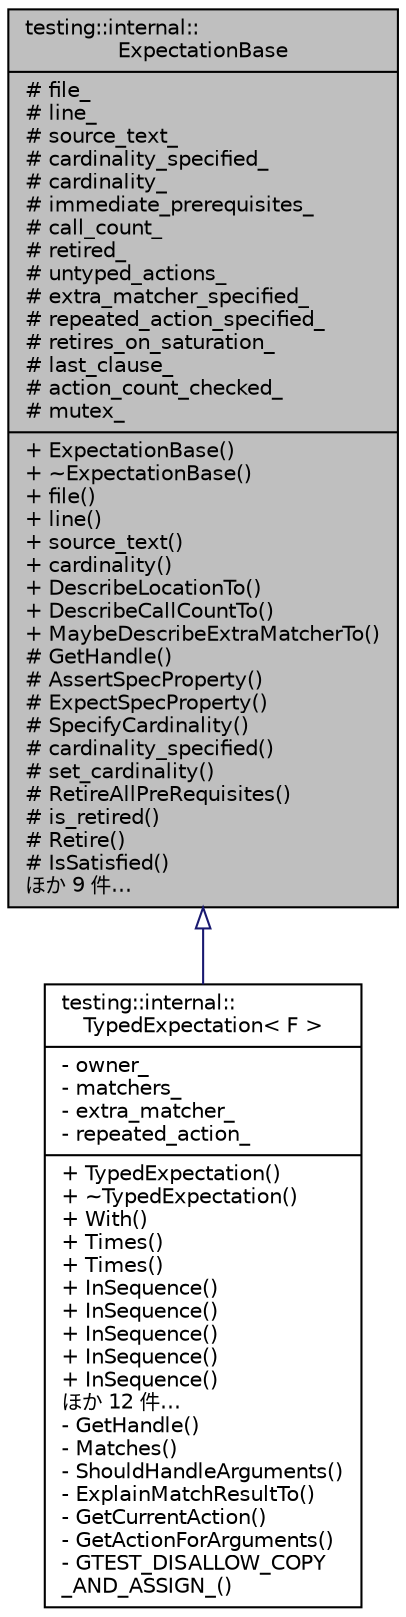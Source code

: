 digraph "testing::internal::ExpectationBase"
{
  edge [fontname="Helvetica",fontsize="10",labelfontname="Helvetica",labelfontsize="10"];
  node [fontname="Helvetica",fontsize="10",shape=record];
  Node0 [label="{testing::internal::\lExpectationBase\n|# file_\l# line_\l# source_text_\l# cardinality_specified_\l# cardinality_\l# immediate_prerequisites_\l# call_count_\l# retired_\l# untyped_actions_\l# extra_matcher_specified_\l# repeated_action_specified_\l# retires_on_saturation_\l# last_clause_\l# action_count_checked_\l# mutex_\l|+ ExpectationBase()\l+ ~ExpectationBase()\l+ file()\l+ line()\l+ source_text()\l+ cardinality()\l+ DescribeLocationTo()\l+ DescribeCallCountTo()\l+ MaybeDescribeExtraMatcherTo()\l# GetHandle()\l# AssertSpecProperty()\l# ExpectSpecProperty()\l# SpecifyCardinality()\l# cardinality_specified()\l# set_cardinality()\l# RetireAllPreRequisites()\l# is_retired()\l# Retire()\l# IsSatisfied()\lほか 9 件…\l}",height=0.2,width=0.4,color="black", fillcolor="grey75", style="filled", fontcolor="black"];
  Node0 -> Node1 [dir="back",color="midnightblue",fontsize="10",style="solid",arrowtail="onormal",fontname="Helvetica"];
  Node1 [label="{testing::internal::\lTypedExpectation\< F \>\n|- owner_\l- matchers_\l- extra_matcher_\l- repeated_action_\l|+ TypedExpectation()\l+ ~TypedExpectation()\l+ With()\l+ Times()\l+ Times()\l+ InSequence()\l+ InSequence()\l+ InSequence()\l+ InSequence()\l+ InSequence()\lほか 12 件…\l- GetHandle()\l- Matches()\l- ShouldHandleArguments()\l- ExplainMatchResultTo()\l- GetCurrentAction()\l- GetActionForArguments()\l- GTEST_DISALLOW_COPY\l_AND_ASSIGN_()\l}",height=0.2,width=0.4,color="black", fillcolor="white", style="filled",URL="$d2/d4b/classtesting_1_1internal_1_1_typed_expectation.html"];
}
